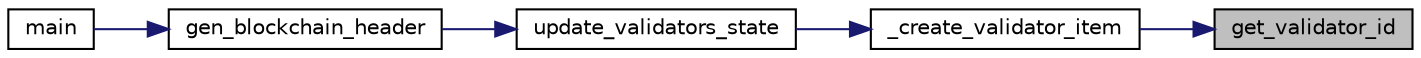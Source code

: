 digraph "get_validator_id"
{
 // LATEX_PDF_SIZE
  edge [fontname="Helvetica",fontsize="10",labelfontname="Helvetica",labelfontsize="10"];
  node [fontname="Helvetica",fontsize="10",shape=record];
  rankdir="RL";
  Node1 [label="get_validator_id",height=0.2,width=0.4,color="black", fillcolor="grey75", style="filled", fontcolor="black",tooltip="Get the validator id in 'validators.state'."];
  Node1 -> Node2 [dir="back",color="midnightblue",fontsize="10",style="solid",fontname="Helvetica"];
  Node2 [label="_create_validator_item",height=0.2,width=0.4,color="black", fillcolor="white", style="filled",URL="$validators_8c.html#a30aeb0df2820fa2744f3c534faaa4173",tooltip=" "];
  Node2 -> Node3 [dir="back",color="midnightblue",fontsize="10",style="solid",fontname="Helvetica"];
  Node3 [label="update_validators_state",height=0.2,width=0.4,color="black", fillcolor="white", style="filled",URL="$validators_8c.html#acb995f2242245cf16710ddba0a0724bb",tooltip="Given a block, update the 'validators.state' with the transactions."];
  Node3 -> Node4 [dir="back",color="midnightblue",fontsize="10",style="solid",fontname="Helvetica"];
  Node4 [label="gen_blockchain_header",height=0.2,width=0.4,color="black", fillcolor="white", style="filled",URL="$blockchain__header_8c.html#a1011109fa5281e4b6406c390393cd051",tooltip="Generate block shared information."];
  Node4 -> Node5 [dir="back",color="midnightblue",fontsize="10",style="solid",fontname="Helvetica"];
  Node5 [label="main",height=0.2,width=0.4,color="black", fillcolor="white", style="filled",URL="$client_8c.html#a3c04138a5bfe5d72780bb7e82a18e627",tooltip=" "];
}
